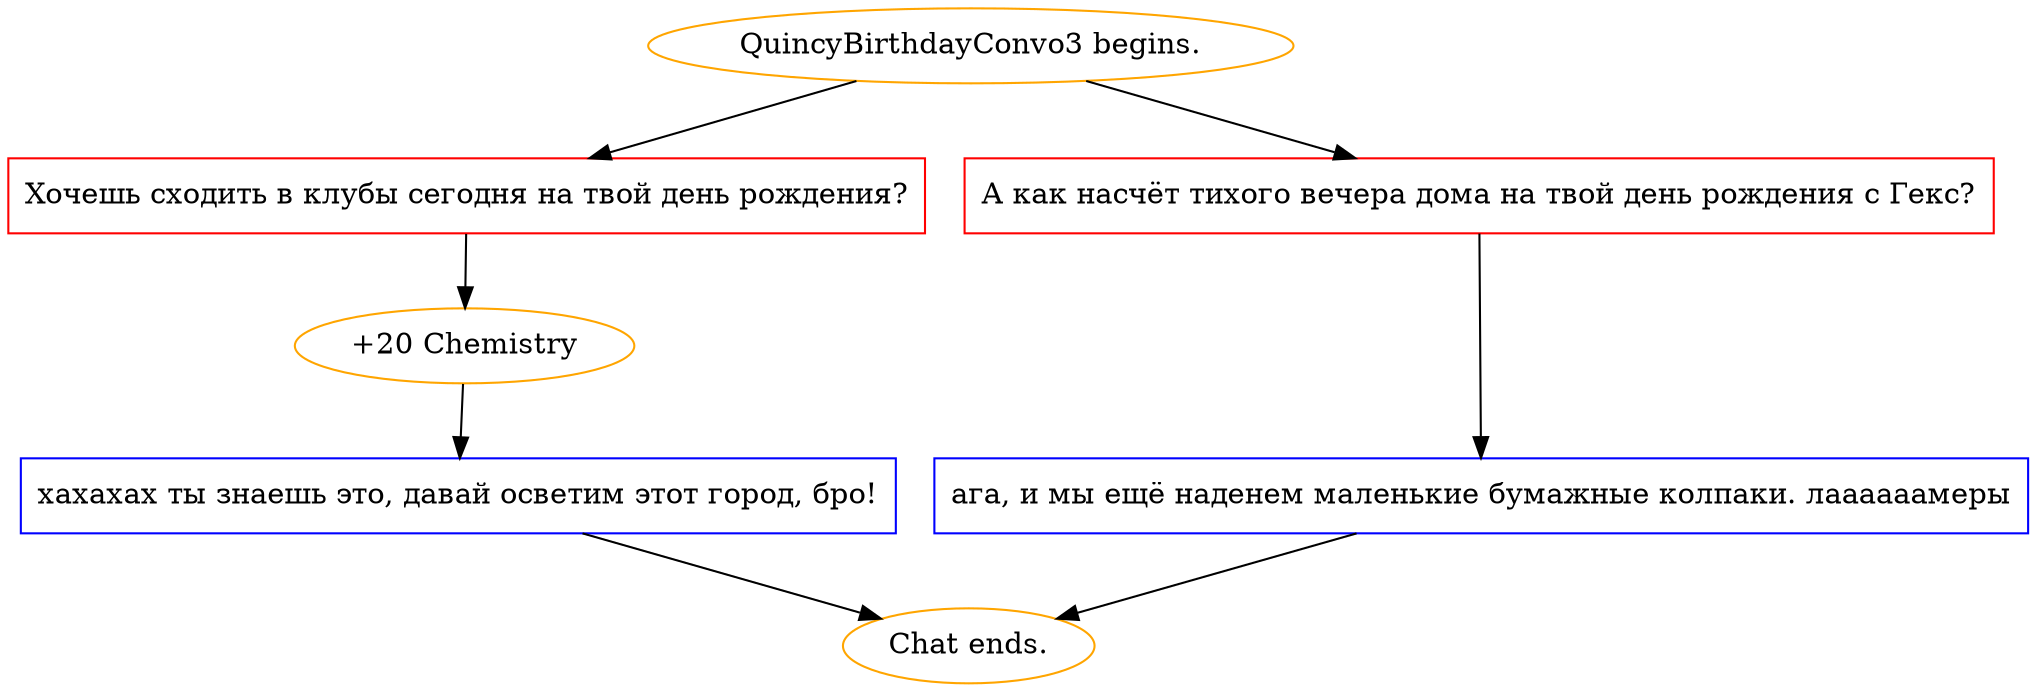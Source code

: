 digraph {
	"QuincyBirthdayConvo3 begins." [color=orange];
		"QuincyBirthdayConvo3 begins." -> j1695709909;
		"QuincyBirthdayConvo3 begins." -> j1188805506;
	j1695709909 [label="Хочешь сходить в клубы сегодня на твой день рождения?",shape=box,color=red];
		j1695709909 -> j3055663853;
	j1188805506 [label="А как насчёт тихого вечера дома на твой день рождения с Гекс?",shape=box,color=red];
		j1188805506 -> j2380214146;
	j3055663853 [label="+20 Chemistry",color=orange];
		j3055663853 -> j954171401;
	j2380214146 [label="ага, и мы ещё наденем маленькие бумажные колпаки. лаааааамеры",shape=box,color=blue];
		j2380214146 -> "Chat ends.";
	j954171401 [label="хахахах ты знаешь это, давай осветим этот город, бро!",shape=box,color=blue];
		j954171401 -> "Chat ends.";
	"Chat ends." [color=orange];
}
